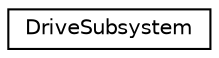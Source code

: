 digraph G
{
  edge [fontname="Helvetica",fontsize="10",labelfontname="Helvetica",labelfontsize="10"];
  node [fontname="Helvetica",fontsize="10",shape=record];
  rankdir="LR";
  Node1 [label="DriveSubsystem",height=0.2,width=0.4,color="black", fillcolor="white", style="filled",URL="$class_drive_subsystem.html",tooltip="This class is the drive subsystem for the robot. Call the methods that are in this subsystem from Com..."];
}

